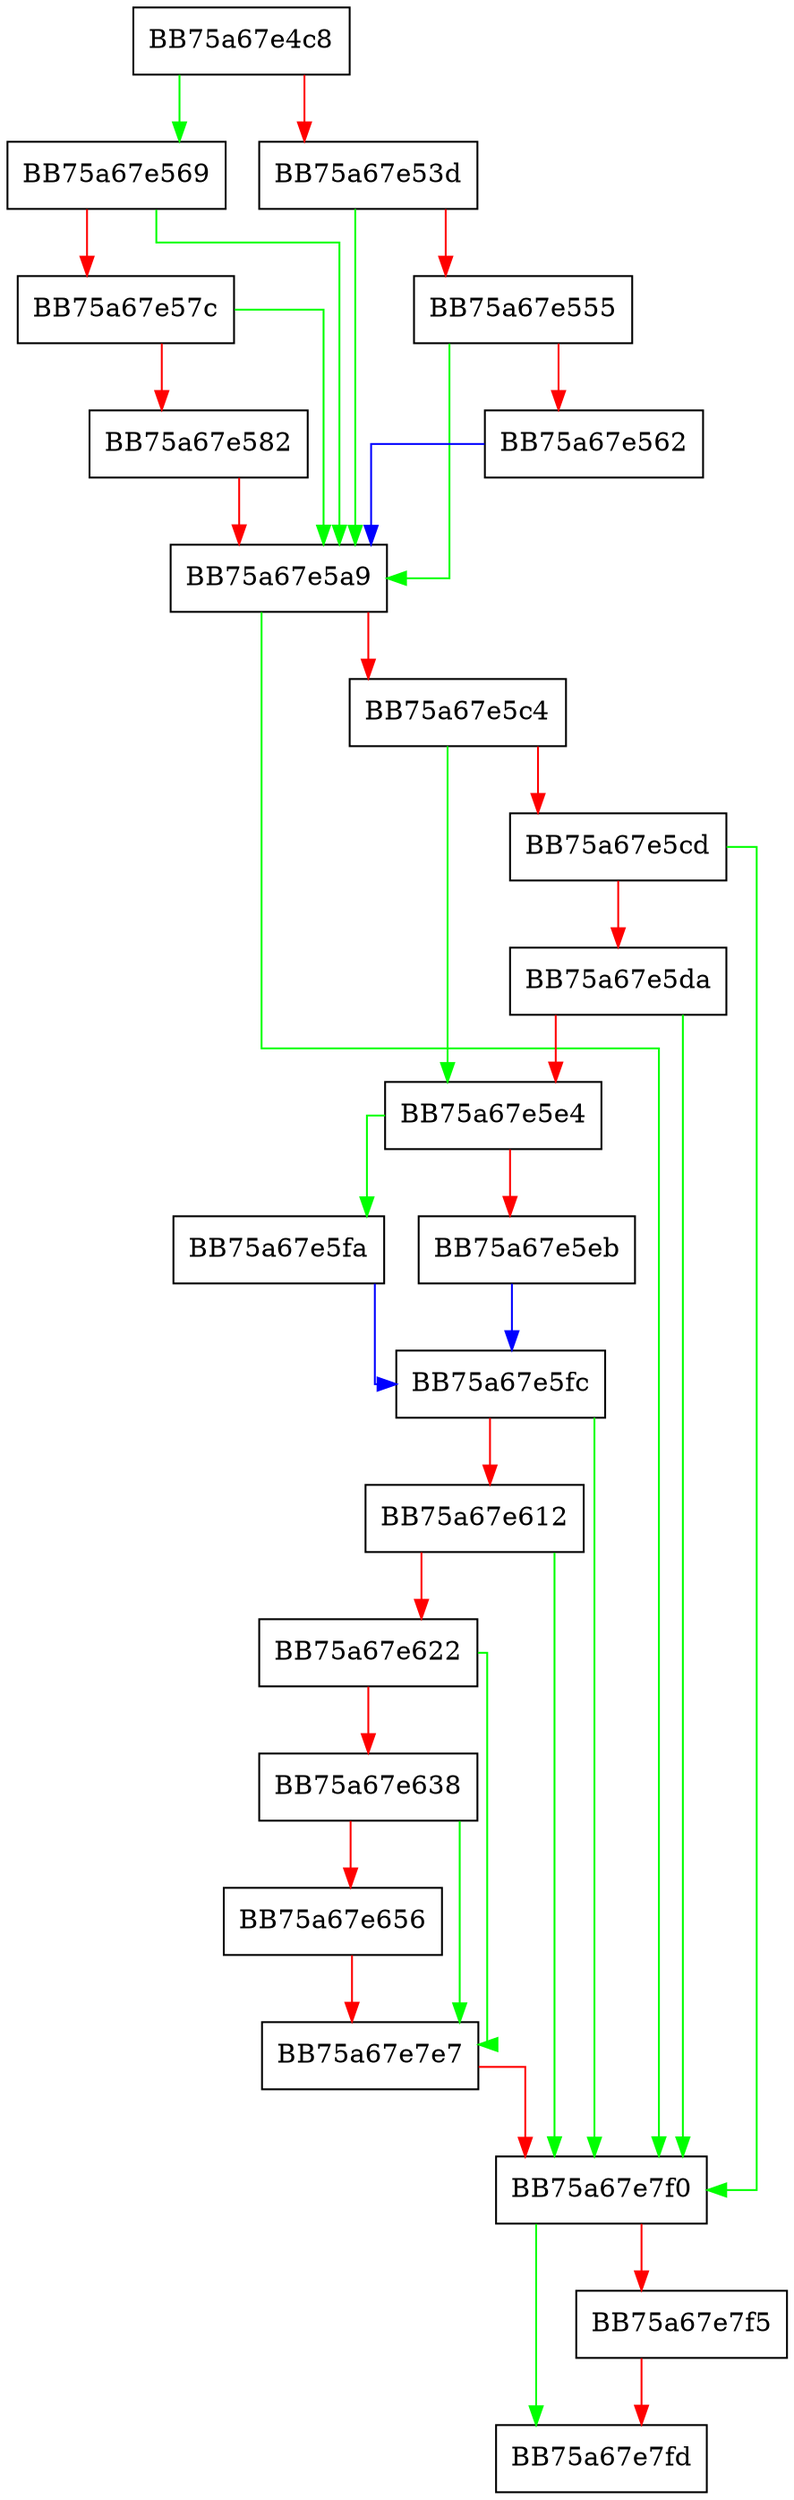 digraph InitVault {
  node [shape="box"];
  graph [splines=ortho];
  BB75a67e4c8 -> BB75a67e569 [color="green"];
  BB75a67e4c8 -> BB75a67e53d [color="red"];
  BB75a67e53d -> BB75a67e5a9 [color="green"];
  BB75a67e53d -> BB75a67e555 [color="red"];
  BB75a67e555 -> BB75a67e5a9 [color="green"];
  BB75a67e555 -> BB75a67e562 [color="red"];
  BB75a67e562 -> BB75a67e5a9 [color="blue"];
  BB75a67e569 -> BB75a67e5a9 [color="green"];
  BB75a67e569 -> BB75a67e57c [color="red"];
  BB75a67e57c -> BB75a67e5a9 [color="green"];
  BB75a67e57c -> BB75a67e582 [color="red"];
  BB75a67e582 -> BB75a67e5a9 [color="red"];
  BB75a67e5a9 -> BB75a67e7f0 [color="green"];
  BB75a67e5a9 -> BB75a67e5c4 [color="red"];
  BB75a67e5c4 -> BB75a67e5e4 [color="green"];
  BB75a67e5c4 -> BB75a67e5cd [color="red"];
  BB75a67e5cd -> BB75a67e7f0 [color="green"];
  BB75a67e5cd -> BB75a67e5da [color="red"];
  BB75a67e5da -> BB75a67e7f0 [color="green"];
  BB75a67e5da -> BB75a67e5e4 [color="red"];
  BB75a67e5e4 -> BB75a67e5fa [color="green"];
  BB75a67e5e4 -> BB75a67e5eb [color="red"];
  BB75a67e5eb -> BB75a67e5fc [color="blue"];
  BB75a67e5fa -> BB75a67e5fc [color="blue"];
  BB75a67e5fc -> BB75a67e7f0 [color="green"];
  BB75a67e5fc -> BB75a67e612 [color="red"];
  BB75a67e612 -> BB75a67e7f0 [color="green"];
  BB75a67e612 -> BB75a67e622 [color="red"];
  BB75a67e622 -> BB75a67e7e7 [color="green"];
  BB75a67e622 -> BB75a67e638 [color="red"];
  BB75a67e638 -> BB75a67e7e7 [color="green"];
  BB75a67e638 -> BB75a67e656 [color="red"];
  BB75a67e656 -> BB75a67e7e7 [color="red"];
  BB75a67e7e7 -> BB75a67e7f0 [color="red"];
  BB75a67e7f0 -> BB75a67e7fd [color="green"];
  BB75a67e7f0 -> BB75a67e7f5 [color="red"];
  BB75a67e7f5 -> BB75a67e7fd [color="red"];
}